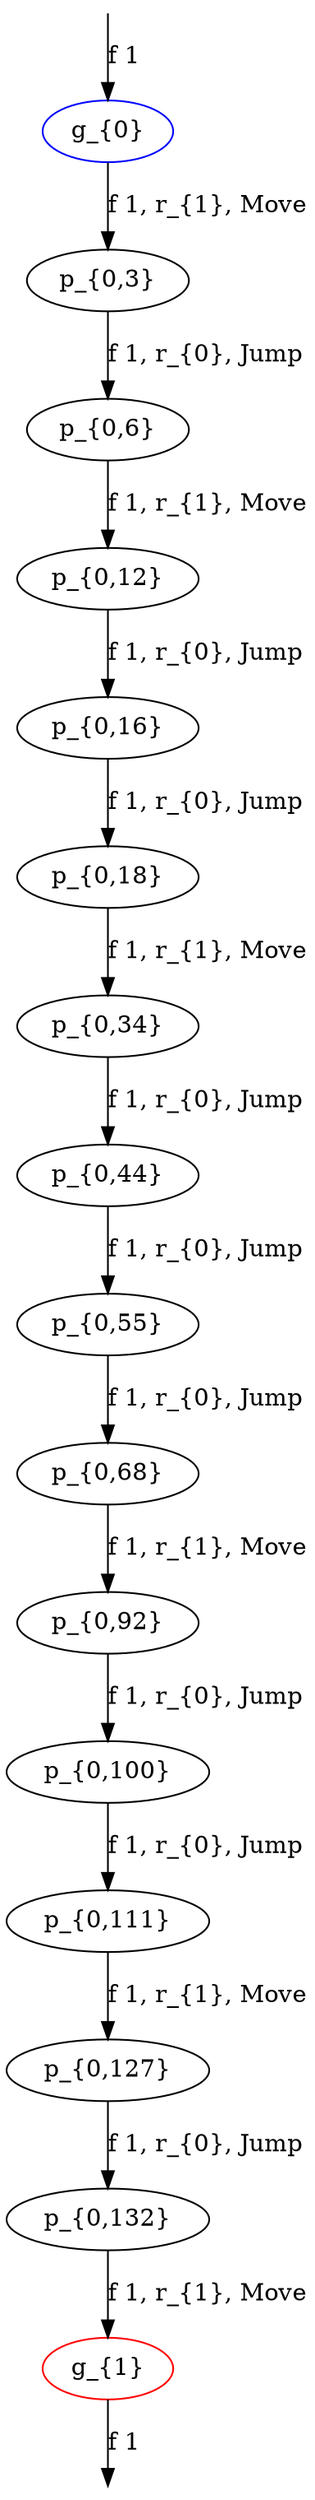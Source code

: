 digraph g {
// id = 0, graphName = g_{0}
"0-0" [ shape=ellipse label="g_{0}" image="out/019_g_0_11311100.svg" color="blue" ];
// id = 1, graphName = p_{0,0}
// id = 3, graphName = p_{0,1}
// id = 5, graphName = p_{0,2}
// id = 7, graphName = p_{0,3}
"7-0" [ shape=ellipse label="p_{0,3}" image="out/027_g_5_11311100.svg" ];
// id = 11, graphName = p_{0,4}
// id = 13, graphName = p_{0,5}
// id = 15, graphName = p_{0,6}
"15-0" [ shape=ellipse label="p_{0,6}" image="out/033_g_10_11311100.svg" ];
// id = 17, graphName = p_{0,7}
// id = 29, graphName = p_{0,8}
// id = 31, graphName = p_{0,9}
// id = 36, graphName = p_{0,10}
// id = 38, graphName = p_{0,11}
// id = 40, graphName = p_{0,12}
"40-0" [ shape=ellipse label="p_{0,12}" image="out/045_g_29_11311100.svg" ];
// id = 46, graphName = p_{0,13}
// id = 48, graphName = p_{0,14}
// id = 50, graphName = p_{0,15}
// id = 52, graphName = p_{0,16}
"52-0" [ shape=ellipse label="p_{0,16}" image="out/053_g_37_11311100.svg" ];
// id = 64, graphName = p_{0,17}
// id = 68, graphName = p_{0,18}
"68-0" [ shape=ellipse label="p_{0,18}" image="out/057_g_51_11311100.svg" ];
// id = 70, graphName = p_{0,19}
// id = 72, graphName = p_{0,20}
// id = 74, graphName = p_{0,21}
// id = 76, graphName = p_{0,22}
// id = 78, graphName = p_{0,23}
// id = 82, graphName = p_{0,24}
// id = 86, graphName = p_{0,25}
// id = 89, graphName = p_{0,26}
// id = 91, graphName = p_{0,27}
// id = 94, graphName = p_{0,28}
// id = 96, graphName = p_{0,29}
// id = 100, graphName = p_{0,30}
// id = 102, graphName = p_{0,31}
// id = 104, graphName = p_{0,32}
// id = 106, graphName = p_{0,33}
// id = 108, graphName = p_{0,34}
"108-0" [ shape=ellipse label="p_{0,34}" image="out/089_g_75_11311100.svg" ];
// id = 116, graphName = p_{0,35}
// id = 120, graphName = p_{0,36}
// id = 123, graphName = p_{0,37}
// id = 127, graphName = p_{0,38}
// id = 132, graphName = p_{0,39}
// id = 134, graphName = p_{0,40}
// id = 136, graphName = p_{0,41}
// id = 138, graphName = p_{0,42}
// id = 140, graphName = p_{0,43}
// id = 142, graphName = p_{0,44}
"142-0" [ shape=ellipse label="p_{0,44}" image="out/109_g_99_11311100.svg" ];
// id = 144, graphName = p_{0,45}
// id = 147, graphName = p_{0,46}
// id = 149, graphName = p_{0,47}
// id = 152, graphName = p_{0,48}
// id = 154, graphName = p_{0,49}
// id = 169, graphName = p_{0,50}
// id = 173, graphName = p_{0,51}
// id = 176, graphName = p_{0,52}
// id = 179, graphName = p_{0,53}
// id = 183, graphName = p_{0,54}
// id = 186, graphName = p_{0,55}
"186-0" [ shape=ellipse label="p_{0,55}" image="out/131_g_132_11311100.svg" ];
// id = 192, graphName = p_{0,56}
// id = 197, graphName = p_{0,57}
// id = 199, graphName = p_{0,58}
// id = 203, graphName = p_{0,59}
// id = 205, graphName = p_{0,60}
// id = 207, graphName = p_{0,61}
// id = 209, graphName = p_{0,62}
// id = 211, graphName = p_{0,63}
// id = 214, graphName = p_{0,64}
// id = 216, graphName = p_{0,65}
// id = 219, graphName = p_{0,66}
// id = 235, graphName = p_{0,67}
// id = 239, graphName = p_{0,68}
"239-0" [ shape=ellipse label="p_{0,68}" image="out/157_g_172_11311100.svg" ];
// id = 258, graphName = p_{0,69}
// id = 260, graphName = p_{0,70}
// id = 262, graphName = p_{0,71}
// id = 264, graphName = p_{0,72}
// id = 266, graphName = p_{0,73}
// id = 268, graphName = p_{0,74}
// id = 270, graphName = p_{0,75}
// id = 272, graphName = p_{0,76}
// id = 274, graphName = p_{0,77}
// id = 276, graphName = p_{0,78}
// id = 289, graphName = p_{0,79}
// id = 293, graphName = p_{0,80}
// id = 301, graphName = p_{0,81}
// id = 304, graphName = p_{0,82}
// id = 306, graphName = p_{0,83}
// id = 309, graphName = p_{0,84}
// id = 312, graphName = p_{0,85}
// id = 314, graphName = p_{0,86}
// id = 316, graphName = p_{0,87}
// id = 318, graphName = p_{0,88}
// id = 320, graphName = p_{0,89}
// id = 322, graphName = p_{0,90}
// id = 326, graphName = p_{0,91}
// id = 328, graphName = p_{0,92}
"328-0" [ shape=ellipse label="p_{0,92}" image="out/205_g_237_11311100.svg" ];
// id = 333, graphName = p_{0,93}
// id = 339, graphName = p_{0,94}
// id = 353, graphName = p_{0,95}
// id = 357, graphName = p_{0,96}
// id = 361, graphName = p_{0,97}
// id = 369, graphName = p_{0,98}
// id = 372, graphName = p_{0,99}
// id = 374, graphName = p_{0,100}
"374-0" [ shape=ellipse label="p_{0,100}" image="out/221_g_275_11311100.svg" ];
// id = 378, graphName = p_{0,101}
// id = 380, graphName = p_{0,102}
// id = 382, graphName = p_{0,103}
// id = 384, graphName = p_{0,104}
// id = 387, graphName = p_{0,105}
// id = 390, graphName = p_{0,106}
// id = 392, graphName = p_{0,107}
// id = 394, graphName = p_{0,108}
// id = 399, graphName = p_{0,109}
// id = 417, graphName = p_{0,110}
// id = 421, graphName = p_{0,111}
"421-0" [ shape=ellipse label="p_{0,111}" image="out/243_g_311_11311100.svg" ];
// id = 426, graphName = p_{0,112}
// id = 432, graphName = p_{0,113}
// id = 439, graphName = p_{0,114}
// id = 443, graphName = p_{0,115}
// id = 445, graphName = p_{0,116}
// id = 450, graphName = p_{0,117}
// id = 452, graphName = p_{0,118}
// id = 454, graphName = p_{0,119}
// id = 456, graphName = p_{0,120}
// id = 480, graphName = p_{0,121}
// id = 482, graphName = p_{0,122}
// id = 486, graphName = p_{0,123}
// id = 490, graphName = p_{0,124}
// id = 494, graphName = p_{0,125}
// id = 496, graphName = p_{0,126}
// id = 498, graphName = p_{0,127}
"498-0" [ shape=ellipse label="p_{0,127}" image="out/275_g_372_11311100.svg" ];
// id = 500, graphName = p_{0,128}
// id = 502, graphName = p_{0,129}
// id = 504, graphName = p_{0,130}
// id = 523, graphName = p_{0,131}
// id = 527, graphName = p_{0,132}
"527-0" [ shape=ellipse label="p_{0,132}" image="out/285_g_396_11311100.svg" ];
// id = 530, graphName = p_{0,133}
// id = 550, graphName = p_{0,134}
// id = 552, graphName = p_{0,135}
// id = 557, graphName = g_{1}
"557-0" [ shape=ellipse label="g_{1}" image="out/292_g_1_11311100.svg" color="red" ];
// id = 559, graphName = p_{0,136}
// id = 561, graphName = p_{0,137}
// id = 2{ 'g_{0}' }, 'Jump', { 'p_{0,0}' }
// id = 4{ 'g_{0}' }, 'Jump', { 'p_{0,1}' }
// id = 6{ 'g_{0}' }, 'Move', { 'p_{0,2}' }
// id = 8{ 'g_{0}' }, 'Move', { 'p_{0,3}' }
"0-0" -> "7-0" [ label="f 1, r_{1}, Move" ];
// id = 9{ 'p_{0,0}' }, 'Jump', { 'g_{0}' }
// id = 10{ 'p_{0,1}' }, 'Jump', { 'g_{0}' }
// id = 12{ 'p_{0,2}' }, 'Jump', { 'p_{0,4}' }
// id = 14{ 'p_{0,2}' }, 'Jump', { 'p_{0,5}' }
// id = 16{ 'p_{0,3}' }, 'Jump', { 'p_{0,6}' }
"7-0" -> "15-0" [ label="f 1, r_{0}, Jump" ];
// id = 18{ 'p_{0,3}' }, 'Jump', { 'p_{0,7}' }
// id = 19{ 'p_{0,0}' }, 'Move', { 'p_{0,4}' }
// id = 20{ 'p_{0,0}' }, 'Move', { 'p_{0,2}' }
// id = 21{ 'p_{0,1}' }, 'Move', { 'p_{0,3}' }
// id = 22{ 'p_{0,1}' }, 'Move', { 'p_{0,7}' }
// id = 23{ 'p_{0,2}' }, 'Move', { 'p_{0,0}' }
// id = 24{ 'p_{0,2}' }, 'Move', { 'g_{0}' }
// id = 25{ 'p_{0,3}' }, 'Move', { 'g_{0}' }
// id = 26{ 'p_{0,3}' }, 'Move', { 'p_{0,1}' }
// id = 27{ 'p_{0,4}' }, 'Jump', { 'p_{0,2}' }
// id = 28{ 'p_{0,5}' }, 'Jump', { 'p_{0,2}' }
// id = 30{ 'p_{0,5}' }, 'Jump', { 'p_{0,8}' }
// id = 32{ 'p_{0,6}' }, 'Jump', { 'p_{0,9}' }
// id = 33{ 'p_{0,6}' }, 'Jump', { 'p_{0,3}' }
// id = 34{ 'p_{0,7}' }, 'Jump', { 'p_{0,3}' }
// id = 35{ 'p_{0,4}' }, 'Move', { 'p_{0,0}' }
// id = 37{ 'p_{0,5}' }, 'Move', { 'p_{0,10}' }
// id = 39{ 'p_{0,5}' }, 'Move', { 'p_{0,11}' }
// id = 41{ 'p_{0,6}' }, 'Move', { 'p_{0,12}' }
"15-0" -> "40-0" [ label="f 1, r_{1}, Move" ];
// id = 42{ 'p_{0,6}' }, 'Move', { 'p_{0,10}' }
// id = 43{ 'p_{0,7}' }, 'Move', { 'p_{0,1}' }
// id = 44{ 'p_{0,8}' }, 'Jump', { 'p_{0,5}' }
// id = 45{ 'p_{0,9}' }, 'Jump', { 'p_{0,6}' }
// id = 47{ 'p_{0,10}' }, 'Jump', { 'p_{0,13}' }
// id = 49{ 'p_{0,10}' }, 'Jump', { 'p_{0,14}' }
// id = 51{ 'p_{0,11}' }, 'Jump', { 'p_{0,15}' }
// id = 53{ 'p_{0,12}' }, 'Jump', { 'p_{0,16}' }
"40-0" -> "52-0" [ label="f 1, r_{0}, Jump" ];
// id = 54{ 'p_{0,8}' }, 'Move', { 'p_{0,11}' }
// id = 55{ 'p_{0,9}' }, 'Move', { 'p_{0,12}' }
// id = 56{ 'p_{0,10}' }, 'Move', { 'p_{0,5}' }
// id = 57{ 'p_{0,10}' }, 'Move', { 'p_{0,6}' }
// id = 58{ 'p_{0,11}' }, 'Move', { 'p_{0,5}' }
// id = 59{ 'p_{0,11}' }, 'Move', { 'p_{0,8}' }
// id = 60{ 'p_{0,12}' }, 'Move', { 'p_{0,9}' }
// id = 61{ 'p_{0,12}' }, 'Move', { 'p_{0,6}' }
// id = 62{ 'p_{0,13}' }, 'Jump', { 'p_{0,10}' }
// id = 63{ 'p_{0,14}' }, 'Jump', { 'p_{0,10}' }
// id = 65{ 'p_{0,15}' }, 'Jump', { 'p_{0,17}' }
// id = 66{ 'p_{0,15}' }, 'Jump', { 'p_{0,11}' }
// id = 67{ 'p_{0,16}' }, 'Jump', { 'p_{0,12}' }
// id = 69{ 'p_{0,16}' }, 'Jump', { 'p_{0,18}' }
"52-0" -> "68-0" [ label="f 1, r_{0}, Jump" ];
// id = 71{ 'p_{0,13}' }, 'Move', { 'p_{0,19}' }
// id = 73{ 'p_{0,13}' }, 'Move', { 'p_{0,20}' }
// id = 75{ 'p_{0,14}' }, 'Move', { 'p_{0,21}' }
// id = 77{ 'p_{0,14}' }, 'Move', { 'p_{0,22}' }
// id = 79{ 'p_{0,15}' }, 'Move', { 'p_{0,23}' }
// id = 80{ 'p_{0,15}' }, 'Move', { 'p_{0,19}' }
// id = 81{ 'p_{0,16}' }, 'Move', { 'p_{0,22}' }
// id = 83{ 'p_{0,16}' }, 'Move', { 'p_{0,24}' }
// id = 84{ 'p_{0,17}' }, 'Jump', { 'p_{0,15}' }
// id = 85{ 'p_{0,18}' }, 'Jump', { 'p_{0,16}' }
// id = 87{ 'p_{0,19}' }, 'Jump', { 'p_{0,25}' }
// id = 88{ 'p_{0,19}' }, 'Jump', { 'p_{0,23}' }
// id = 90{ 'p_{0,20}' }, 'Jump', { 'p_{0,26}' }
// id = 92{ 'p_{0,21}' }, 'Jump', { 'p_{0,27}' }
// id = 93{ 'p_{0,22}' }, 'Jump', { 'p_{0,24}' }
// id = 95{ 'p_{0,22}' }, 'Jump', { 'p_{0,28}' }
// id = 97{ 'p_{0,23}' }, 'Jump', { 'p_{0,29}' }
// id = 98{ 'p_{0,23}' }, 'Jump', { 'p_{0,19}' }
// id = 99{ 'p_{0,24}' }, 'Jump', { 'p_{0,22}' }
// id = 101{ 'p_{0,24}' }, 'Jump', { 'p_{0,30}' }
// id = 103{ 'p_{0,17}' }, 'Move', { 'p_{0,31}' }
// id = 105{ 'p_{0,17}' }, 'Move', { 'p_{0,32}' }
// id = 107{ 'p_{0,18}' }, 'Move', { 'p_{0,33}' }
// id = 109{ 'p_{0,18}' }, 'Move', { 'p_{0,34}' }
"68-0" -> "108-0" [ label="f 1, r_{1}, Move" ];
// id = 110{ 'p_{0,19}' }, 'Move', { 'p_{0,13}' }
// id = 111{ 'p_{0,19}' }, 'Move', { 'p_{0,15}' }
// id = 112{ 'p_{0,20}' }, 'Move', { 'p_{0,13}' }
// id = 113{ 'p_{0,21}' }, 'Move', { 'p_{0,14}' }
// id = 114{ 'p_{0,22}' }, 'Move', { 'p_{0,16}' }
// id = 115{ 'p_{0,22}' }, 'Move', { 'p_{0,14}' }
// id = 117{ 'p_{0,23}' }, 'Move', { 'p_{0,35}' }
// id = 118{ 'p_{0,23}' }, 'Move', { 'p_{0,15}' }
// id = 119{ 'p_{0,24}' }, 'Move', { 'p_{0,16}' }
// id = 121{ 'p_{0,24}' }, 'Move', { 'p_{0,36}' }
// id = 122{ 'p_{0,25}' }, 'Jump', { 'p_{0,19}' }
// id = 124{ 'p_{0,26}' }, 'Jump', { 'p_{0,37}' }
// id = 125{ 'p_{0,26}' }, 'Jump', { 'p_{0,20}' }
// id = 126{ 'p_{0,27}' }, 'Jump', { 'p_{0,21}' }
// id = 128{ 'p_{0,27}' }, 'Jump', { 'p_{0,38}' }
// id = 129{ 'p_{0,28}' }, 'Jump', { 'p_{0,22}' }
// id = 130{ 'p_{0,29}' }, 'Jump', { 'p_{0,23}' }
// id = 131{ 'p_{0,30}' }, 'Jump', { 'p_{0,24}' }
// id = 133{ 'p_{0,31}' }, 'Jump', { 'p_{0,39}' }
// id = 135{ 'p_{0,32}' }, 'Jump', { 'p_{0,40}' }
// id = 137{ 'p_{0,32}' }, 'Jump', { 'p_{0,41}' }
// id = 139{ 'p_{0,33}' }, 'Jump', { 'p_{0,42}' }
// id = 141{ 'p_{0,33}' }, 'Jump', { 'p_{0,43}' }
// id = 143{ 'p_{0,34}' }, 'Jump', { 'p_{0,44}' }
"108-0" -> "142-0" [ label="f 1, r_{0}, Jump" ];
// id = 145{ 'p_{0,35}' }, 'Jump', { 'p_{0,45}' }
// id = 146{ 'p_{0,36}' }, 'Jump', { 'p_{0,45}' }
// id = 148{ 'p_{0,25}' }, 'Move', { 'p_{0,46}' }
// id = 150{ 'p_{0,26}' }, 'Move', { 'p_{0,47}' }
// id = 151{ 'p_{0,26}' }, 'Move', { 'p_{0,46}' }
// id = 153{ 'p_{0,27}' }, 'Move', { 'p_{0,48}' }
// id = 155{ 'p_{0,27}' }, 'Move', { 'p_{0,49}' }
// id = 156{ 'p_{0,28}' }, 'Move', { 'p_{0,48}' }
// id = 157{ 'p_{0,29}' }, 'Move', { 'p_{0,35}' }
// id = 158{ 'p_{0,30}' }, 'Move', { 'p_{0,36}' }
// id = 159{ 'p_{0,31}' }, 'Move', { 'p_{0,17}' }
// id = 160{ 'p_{0,32}' }, 'Move', { 'p_{0,45}' }
// id = 161{ 'p_{0,32}' }, 'Move', { 'p_{0,17}' }
// id = 162{ 'p_{0,33}' }, 'Move', { 'p_{0,18}' }
// id = 163{ 'p_{0,33}' }, 'Move', { 'p_{0,45}' }
// id = 164{ 'p_{0,34}' }, 'Move', { 'p_{0,18}' }
// id = 165{ 'p_{0,35}' }, 'Move', { 'p_{0,29}' }
// id = 166{ 'p_{0,35}' }, 'Move', { 'p_{0,23}' }
// id = 167{ 'p_{0,36}' }, 'Move', { 'p_{0,24}' }
// id = 168{ 'p_{0,36}' }, 'Move', { 'p_{0,30}' }
// id = 170{ 'p_{0,37}' }, 'Jump', { 'p_{0,50}' }
// id = 171{ 'p_{0,37}' }, 'Jump', { 'p_{0,26}' }
// id = 172{ 'p_{0,38}' }, 'Jump', { 'p_{0,27}' }
// id = 174{ 'p_{0,38}' }, 'Jump', { 'p_{0,51}' }
// id = 175{ 'p_{0,39}' }, 'Jump', { 'p_{0,31}' }
// id = 177{ 'p_{0,39}' }, 'Jump', { 'p_{0,52}' }
// id = 178{ 'p_{0,40}' }, 'Jump', { 'p_{0,32}' }
// id = 180{ 'p_{0,40}' }, 'Jump', { 'p_{0,53}' }
// id = 181{ 'p_{0,41}' }, 'Jump', { 'p_{0,32}' }
// id = 182{ 'p_{0,42}' }, 'Jump', { 'p_{0,33}' }
// id = 184{ 'p_{0,43}' }, 'Jump', { 'p_{0,54}' }
// id = 185{ 'p_{0,43}' }, 'Jump', { 'p_{0,33}' }
// id = 187{ 'p_{0,44}' }, 'Jump', { 'p_{0,55}' }
"142-0" -> "186-0" [ label="f 1, r_{0}, Jump" ];
// id = 188{ 'p_{0,44}' }, 'Jump', { 'p_{0,34}' }
// id = 189{ 'p_{0,45}' }, 'Jump', { 'p_{0,35}' }
// id = 190{ 'p_{0,45}' }, 'Jump', { 'p_{0,36}' }
// id = 191{ 'p_{0,46}' }, 'Jump', { 'p_{0,47}' }
// id = 193{ 'p_{0,47}' }, 'Jump', { 'p_{0,56}' }
// id = 194{ 'p_{0,47}' }, 'Jump', { 'p_{0,46}' }
// id = 195{ 'p_{0,48}' }, 'Jump', { 'p_{0,49}' }
// id = 196{ 'p_{0,49}' }, 'Jump', { 'p_{0,48}' }
// id = 198{ 'p_{0,49}' }, 'Jump', { 'p_{0,57}' }
// id = 200{ 'p_{0,37}' }, 'Move', { 'p_{0,58}' }
// id = 201{ 'p_{0,37}' }, 'Move', { 'p_{0,47}' }
// id = 202{ 'p_{0,38}' }, 'Move', { 'p_{0,49}' }
// id = 204{ 'p_{0,38}' }, 'Move', { 'p_{0,59}' }
// id = 206{ 'p_{0,39}' }, 'Move', { 'p_{0,60}' }
// id = 208{ 'p_{0,39}' }, 'Move', { 'p_{0,61}' }
// id = 210{ 'p_{0,40}' }, 'Move', { 'p_{0,62}' }
// id = 212{ 'p_{0,40}' }, 'Move', { 'p_{0,63}' }
// id = 213{ 'p_{0,41}' }, 'Move', { 'p_{0,60}' }
// id = 215{ 'p_{0,42}' }, 'Move', { 'p_{0,64}' }
// id = 217{ 'p_{0,43}' }, 'Move', { 'p_{0,65}' }
// id = 218{ 'p_{0,43}' }, 'Move', { 'p_{0,62}' }
// id = 220{ 'p_{0,44}' }, 'Move', { 'p_{0,66}' }
// id = 221{ 'p_{0,44}' }, 'Move', { 'p_{0,64}' }
// id = 222{ 'p_{0,45}' }, 'Move', { 'p_{0,32}' }
// id = 223{ 'p_{0,45}' }, 'Move', { 'p_{0,33}' }
// id = 224{ 'p_{0,46}' }, 'Move', { 'p_{0,25}' }
// id = 225{ 'p_{0,46}' }, 'Move', { 'p_{0,26}' }
// id = 226{ 'p_{0,47}' }, 'Move', { 'p_{0,37}' }
// id = 227{ 'p_{0,47}' }, 'Move', { 'p_{0,26}' }
// id = 228{ 'p_{0,48}' }, 'Move', { 'p_{0,27}' }
// id = 229{ 'p_{0,48}' }, 'Move', { 'p_{0,28}' }
// id = 230{ 'p_{0,49}' }, 'Move', { 'p_{0,27}' }
// id = 231{ 'p_{0,49}' }, 'Move', { 'p_{0,38}' }
// id = 232{ 'p_{0,50}' }, 'Jump', { 'p_{0,37}' }
// id = 233{ 'p_{0,51}' }, 'Jump', { 'p_{0,38}' }
// id = 234{ 'p_{0,52}' }, 'Jump', { 'p_{0,39}' }
// id = 236{ 'p_{0,52}' }, 'Jump', { 'p_{0,67}' }
// id = 237{ 'p_{0,53}' }, 'Jump', { 'p_{0,40}' }
// id = 238{ 'p_{0,54}' }, 'Jump', { 'p_{0,43}' }
// id = 240{ 'p_{0,55}' }, 'Jump', { 'p_{0,68}' }
"186-0" -> "239-0" [ label="f 1, r_{0}, Jump" ];
// id = 241{ 'p_{0,55}' }, 'Jump', { 'p_{0,44}' }
// id = 242{ 'p_{0,56}' }, 'Jump', { 'p_{0,47}' }
// id = 243{ 'p_{0,57}' }, 'Jump', { 'p_{0,49}' }
// id = 244{ 'p_{0,58}' }, 'Jump', { 'p_{0,66}' }
// id = 245{ 'p_{0,59}' }, 'Jump', { 'p_{0,61}' }
// id = 246{ 'p_{0,60}' }, 'Jump', { 'p_{0,61}' }
// id = 247{ 'p_{0,61}' }, 'Jump', { 'p_{0,60}' }
// id = 248{ 'p_{0,61}' }, 'Jump', { 'p_{0,59}' }
// id = 249{ 'p_{0,62}' }, 'Jump', { 'p_{0,63}' }
// id = 250{ 'p_{0,62}' }, 'Jump', { 'p_{0,65}' }
// id = 251{ 'p_{0,63}' }, 'Jump', { 'p_{0,62}' }
// id = 252{ 'p_{0,64}' }, 'Jump', { 'p_{0,66}' }
// id = 253{ 'p_{0,65}' }, 'Jump', { 'p_{0,62}' }
// id = 254{ 'p_{0,66}' }, 'Jump', { 'p_{0,58}' }
// id = 255{ 'p_{0,66}' }, 'Jump', { 'p_{0,64}' }
// id = 256{ 'p_{0,50}' }, 'Move', { 'p_{0,58}' }
// id = 257{ 'p_{0,51}' }, 'Move', { 'p_{0,59}' }
// id = 259{ 'p_{0,52}' }, 'Move', { 'p_{0,69}' }
// id = 261{ 'p_{0,52}' }, 'Move', { 'p_{0,70}' }
// id = 263{ 'p_{0,53}' }, 'Move', { 'p_{0,71}' }
// id = 265{ 'p_{0,54}' }, 'Move', { 'p_{0,72}' }
// id = 267{ 'p_{0,55}' }, 'Move', { 'p_{0,73}' }
// id = 269{ 'p_{0,55}' }, 'Move', { 'p_{0,74}' }
// id = 271{ 'p_{0,56}' }, 'Move', { 'p_{0,75}' }
// id = 273{ 'p_{0,56}' }, 'Move', { 'p_{0,76}' }
// id = 275{ 'p_{0,57}' }, 'Move', { 'p_{0,77}' }
// id = 277{ 'p_{0,57}' }, 'Move', { 'p_{0,78}' }
// id = 278{ 'p_{0,58}' }, 'Move', { 'p_{0,50}' }
// id = 279{ 'p_{0,58}' }, 'Move', { 'p_{0,37}' }
// id = 280{ 'p_{0,59}' }, 'Move', { 'p_{0,38}' }
// id = 281{ 'p_{0,59}' }, 'Move', { 'p_{0,51}' }
// id = 282{ 'p_{0,60}' }, 'Move', { 'p_{0,39}' }
// id = 283{ 'p_{0,60}' }, 'Move', { 'p_{0,41}' }
// id = 284{ 'p_{0,61}' }, 'Move', { 'p_{0,39}' }
// id = 285{ 'p_{0,61}' }, 'Move', { 'p_{0,77}' }
// id = 286{ 'p_{0,62}' }, 'Move', { 'p_{0,40}' }
// id = 287{ 'p_{0,62}' }, 'Move', { 'p_{0,43}' }
// id = 288{ 'p_{0,63}' }, 'Move', { 'p_{0,40}' }
// id = 290{ 'p_{0,63}' }, 'Move', { 'p_{0,79}' }
// id = 291{ 'p_{0,64}' }, 'Move', { 'p_{0,42}' }
// id = 292{ 'p_{0,64}' }, 'Move', { 'p_{0,44}' }
// id = 294{ 'p_{0,65}' }, 'Move', { 'p_{0,80}' }
// id = 295{ 'p_{0,65}' }, 'Move', { 'p_{0,43}' }
// id = 296{ 'p_{0,66}' }, 'Move', { 'p_{0,76}' }
// id = 297{ 'p_{0,66}' }, 'Move', { 'p_{0,44}' }
// id = 298{ 'p_{0,67}' }, 'Jump', { 'p_{0,52}' }
// id = 299{ 'p_{0,68}' }, 'Jump', { 'p_{0,55}' }
// id = 300{ 'p_{0,69}' }, 'Jump', { 'p_{0,70}' }
// id = 302{ 'p_{0,69}' }, 'Jump', { 'p_{0,81}' }
// id = 303{ 'p_{0,70}' }, 'Jump', { 'p_{0,69}' }
// id = 305{ 'p_{0,71}' }, 'Jump', { 'p_{0,82}' }
// id = 307{ 'p_{0,72}' }, 'Jump', { 'p_{0,83}' }
// id = 308{ 'p_{0,73}' }, 'Jump', { 'p_{0,74}' }
// id = 310{ 'p_{0,74}' }, 'Jump', { 'p_{0,84}' }
// id = 311{ 'p_{0,74}' }, 'Jump', { 'p_{0,73}' }
// id = 313{ 'p_{0,75}' }, 'Jump', { 'p_{0,85}' }
// id = 315{ 'p_{0,76}' }, 'Jump', { 'p_{0,86}' }
// id = 317{ 'p_{0,76}' }, 'Jump', { 'p_{0,87}' }
// id = 319{ 'p_{0,77}' }, 'Jump', { 'p_{0,88}' }
// id = 321{ 'p_{0,77}' }, 'Jump', { 'p_{0,89}' }
// id = 323{ 'p_{0,78}' }, 'Jump', { 'p_{0,90}' }
// id = 324{ 'p_{0,79}' }, 'Jump', { 'p_{0,86}' }
// id = 325{ 'p_{0,80}' }, 'Jump', { 'p_{0,89}' }
// id = 327{ 'p_{0,67}' }, 'Move', { 'p_{0,91}' }
// id = 329{ 'p_{0,68}' }, 'Move', { 'p_{0,92}' }
"239-0" -> "328-0" [ label="f 1, r_{1}, Move" ];
// id = 330{ 'p_{0,69}' }, 'Move', { 'p_{0,52}' }
// id = 331{ 'p_{0,69}' }, 'Move', { 'p_{0,89}' }
// id = 332{ 'p_{0,70}' }, 'Move', { 'p_{0,52}' }
// id = 334{ 'p_{0,70}' }, 'Move', { 'p_{0,93}' }
// id = 335{ 'p_{0,71}' }, 'Move', { 'p_{0,53}' }
// id = 336{ 'p_{0,71}' }, 'Move', { 'p_{0,86}' }
// id = 337{ 'p_{0,72}' }, 'Move', { 'p_{0,89}' }
// id = 338{ 'p_{0,72}' }, 'Move', { 'p_{0,54}' }
// id = 340{ 'p_{0,73}' }, 'Move', { 'p_{0,94}' }
// id = 341{ 'p_{0,73}' }, 'Move', { 'p_{0,55}' }
// id = 342{ 'p_{0,74}' }, 'Move', { 'p_{0,86}' }
// id = 343{ 'p_{0,74}' }, 'Move', { 'p_{0,55}' }
// id = 344{ 'p_{0,75}' }, 'Move', { 'p_{0,56}' }
// id = 345{ 'p_{0,76}' }, 'Move', { 'p_{0,66}' }
// id = 346{ 'p_{0,76}' }, 'Move', { 'p_{0,56}' }
// id = 347{ 'p_{0,77}' }, 'Move', { 'p_{0,57}' }
// id = 348{ 'p_{0,77}' }, 'Move', { 'p_{0,61}' }
// id = 349{ 'p_{0,78}' }, 'Move', { 'p_{0,57}' }
// id = 350{ 'p_{0,79}' }, 'Move', { 'p_{0,63}' }
// id = 351{ 'p_{0,80}' }, 'Move', { 'p_{0,65}' }
// id = 352{ 'p_{0,81}' }, 'Jump', { 'p_{0,69}' }
// id = 354{ 'p_{0,82}' }, 'Jump', { 'p_{0,95}' }
// id = 355{ 'p_{0,82}' }, 'Jump', { 'p_{0,71}' }
// id = 356{ 'p_{0,83}' }, 'Jump', { 'p_{0,72}' }
// id = 358{ 'p_{0,83}' }, 'Jump', { 'p_{0,96}' }
// id = 359{ 'p_{0,84}' }, 'Jump', { 'p_{0,74}' }
// id = 360{ 'p_{0,85}' }, 'Jump', { 'p_{0,75}' }
// id = 362{ 'p_{0,85}' }, 'Jump', { 'p_{0,97}' }
// id = 363{ 'p_{0,86}' }, 'Jump', { 'p_{0,76}' }
// id = 364{ 'p_{0,86}' }, 'Jump', { 'p_{0,79}' }
// id = 365{ 'p_{0,87}' }, 'Jump', { 'p_{0,76}' }
// id = 366{ 'p_{0,88}' }, 'Jump', { 'p_{0,77}' }
// id = 367{ 'p_{0,89}' }, 'Jump', { 'p_{0,80}' }
// id = 368{ 'p_{0,89}' }, 'Jump', { 'p_{0,77}' }
// id = 370{ 'p_{0,90}' }, 'Jump', { 'p_{0,98}' }
// id = 371{ 'p_{0,90}' }, 'Jump', { 'p_{0,78}' }
// id = 373{ 'p_{0,91}' }, 'Jump', { 'p_{0,99}' }
// id = 375{ 'p_{0,92}' }, 'Jump', { 'p_{0,100}' }
"328-0" -> "374-0" [ label="f 1, r_{0}, Jump" ];
// id = 376{ 'p_{0,93}' }, 'Jump', { 'p_{0,97}' }
// id = 377{ 'p_{0,94}' }, 'Jump', { 'p_{0,98}' }
// id = 379{ 'p_{0,81}' }, 'Move', { 'p_{0,101}' }
// id = 381{ 'p_{0,81}' }, 'Move', { 'p_{0,102}' }
// id = 383{ 'p_{0,82}' }, 'Move', { 'p_{0,103}' }
// id = 385{ 'p_{0,82}' }, 'Move', { 'p_{0,104}' }
// id = 386{ 'p_{0,83}' }, 'Move', { 'p_{0,102}' }
// id = 388{ 'p_{0,83}' }, 'Move', { 'p_{0,105}' }
// id = 389{ 'p_{0,84}' }, 'Move', { 'p_{0,104}' }
// id = 391{ 'p_{0,84}' }, 'Move', { 'p_{0,106}' }
// id = 393{ 'p_{0,85}' }, 'Move', { 'p_{0,107}' }
// id = 395{ 'p_{0,85}' }, 'Move', { 'p_{0,108}' }
// id = 396{ 'p_{0,86}' }, 'Move', { 'p_{0,74}' }
// id = 397{ 'p_{0,86}' }, 'Move', { 'p_{0,71}' }
// id = 398{ 'p_{0,87}' }, 'Move', { 'p_{0,107}' }
// id = 400{ 'p_{0,88}' }, 'Move', { 'p_{0,109}' }
// id = 401{ 'p_{0,89}' }, 'Move', { 'p_{0,72}' }
// id = 402{ 'p_{0,89}' }, 'Move', { 'p_{0,69}' }
// id = 403{ 'p_{0,90}' }, 'Move', { 'p_{0,108}' }
// id = 404{ 'p_{0,90}' }, 'Move', { 'p_{0,109}' }
// id = 405{ 'p_{0,91}' }, 'Move', { 'p_{0,67}' }
// id = 406{ 'p_{0,91}' }, 'Move', { 'p_{0,97}' }
// id = 407{ 'p_{0,92}' }, 'Move', { 'p_{0,98}' }
// id = 408{ 'p_{0,92}' }, 'Move', { 'p_{0,68}' }
// id = 409{ 'p_{0,93}' }, 'Move', { 'p_{0,70}' }
// id = 410{ 'p_{0,94}' }, 'Move', { 'p_{0,73}' }
// id = 411{ 'p_{0,95}' }, 'Jump', { 'p_{0,82}' }
// id = 412{ 'p_{0,96}' }, 'Jump', { 'p_{0,83}' }
// id = 413{ 'p_{0,97}' }, 'Jump', { 'p_{0,85}' }
// id = 414{ 'p_{0,97}' }, 'Jump', { 'p_{0,93}' }
// id = 415{ 'p_{0,98}' }, 'Jump', { 'p_{0,94}' }
// id = 416{ 'p_{0,98}' }, 'Jump', { 'p_{0,90}' }
// id = 418{ 'p_{0,99}' }, 'Jump', { 'p_{0,110}' }
// id = 419{ 'p_{0,99}' }, 'Jump', { 'p_{0,91}' }
// id = 420{ 'p_{0,100}' }, 'Jump', { 'p_{0,92}' }
// id = 422{ 'p_{0,100}' }, 'Jump', { 'p_{0,111}' }
"374-0" -> "421-0" [ label="f 1, r_{0}, Jump" ];
// id = 423{ 'p_{0,101}' }, 'Jump', { 'p_{0,102}' }
// id = 424{ 'p_{0,102}' }, 'Jump', { 'p_{0,105}' }
// id = 425{ 'p_{0,102}' }, 'Jump', { 'p_{0,101}' }
// id = 427{ 'p_{0,103}' }, 'Jump', { 'p_{0,112}' }
// id = 428{ 'p_{0,103}' }, 'Jump', { 'p_{0,104}' }
// id = 429{ 'p_{0,104}' }, 'Jump', { 'p_{0,106}' }
// id = 430{ 'p_{0,104}' }, 'Jump', { 'p_{0,103}' }
// id = 431{ 'p_{0,105}' }, 'Jump', { 'p_{0,102}' }
// id = 433{ 'p_{0,105}' }, 'Jump', { 'p_{0,113}' }
// id = 434{ 'p_{0,106}' }, 'Jump', { 'p_{0,104}' }
// id = 435{ 'p_{0,107}' }, 'Jump', { 'p_{0,108}' }
// id = 436{ 'p_{0,108}' }, 'Jump', { 'p_{0,107}' }
// id = 437{ 'p_{0,108}' }, 'Jump', { 'p_{0,109}' }
// id = 438{ 'p_{0,109}' }, 'Jump', { 'p_{0,108}' }
// id = 440{ 'p_{0,95}' }, 'Move', { 'p_{0,114}' }
// id = 441{ 'p_{0,95}' }, 'Move', { 'p_{0,103}' }
// id = 442{ 'p_{0,96}' }, 'Move', { 'p_{0,105}' }
// id = 444{ 'p_{0,96}' }, 'Move', { 'p_{0,115}' }
// id = 446{ 'p_{0,97}' }, 'Move', { 'p_{0,116}' }
// id = 447{ 'p_{0,97}' }, 'Move', { 'p_{0,91}' }
// id = 448{ 'p_{0,98}' }, 'Move', { 'p_{0,92}' }
// id = 449{ 'p_{0,98}' }, 'Move', { 'p_{0,116}' }
// id = 451{ 'p_{0,99}' }, 'Move', { 'p_{0,117}' }
// id = 453{ 'p_{0,99}' }, 'Move', { 'p_{0,118}' }
// id = 455{ 'p_{0,100}' }, 'Move', { 'p_{0,119}' }
// id = 457{ 'p_{0,100}' }, 'Move', { 'p_{0,120}' }
// id = 458{ 'p_{0,101}' }, 'Move', { 'p_{0,81}' }
// id = 459{ 'p_{0,102}' }, 'Move', { 'p_{0,83}' }
// id = 460{ 'p_{0,102}' }, 'Move', { 'p_{0,81}' }
// id = 461{ 'p_{0,103}' }, 'Move', { 'p_{0,95}' }
// id = 462{ 'p_{0,103}' }, 'Move', { 'p_{0,82}' }
// id = 463{ 'p_{0,104}' }, 'Move', { 'p_{0,84}' }
// id = 464{ 'p_{0,104}' }, 'Move', { 'p_{0,82}' }
// id = 465{ 'p_{0,105}' }, 'Move', { 'p_{0,83}' }
// id = 466{ 'p_{0,105}' }, 'Move', { 'p_{0,96}' }
// id = 467{ 'p_{0,106}' }, 'Move', { 'p_{0,84}' }
// id = 468{ 'p_{0,107}' }, 'Move', { 'p_{0,85}' }
// id = 469{ 'p_{0,107}' }, 'Move', { 'p_{0,87}' }
// id = 470{ 'p_{0,108}' }, 'Move', { 'p_{0,85}' }
// id = 471{ 'p_{0,108}' }, 'Move', { 'p_{0,90}' }
// id = 472{ 'p_{0,109}' }, 'Move', { 'p_{0,88}' }
// id = 473{ 'p_{0,109}' }, 'Move', { 'p_{0,90}' }
// id = 474{ 'p_{0,110}' }, 'Jump', { 'p_{0,99}' }
// id = 475{ 'p_{0,111}' }, 'Jump', { 'p_{0,100}' }
// id = 476{ 'p_{0,112}' }, 'Jump', { 'p_{0,103}' }
// id = 477{ 'p_{0,113}' }, 'Jump', { 'p_{0,105}' }
// id = 478{ 'p_{0,114}' }, 'Jump', { 'p_{0,117}' }
// id = 479{ 'p_{0,115}' }, 'Jump', { 'p_{0,120}' }
// id = 481{ 'p_{0,116}' }, 'Jump', { 'p_{0,121}' }
// id = 483{ 'p_{0,116}' }, 'Jump', { 'p_{0,122}' }
// id = 484{ 'p_{0,117}' }, 'Jump', { 'p_{0,114}' }
// id = 485{ 'p_{0,117}' }, 'Jump', { 'p_{0,118}' }
// id = 487{ 'p_{0,118}' }, 'Jump', { 'p_{0,123}' }
// id = 488{ 'p_{0,118}' }, 'Jump', { 'p_{0,117}' }
// id = 489{ 'p_{0,119}' }, 'Jump', { 'p_{0,120}' }
// id = 491{ 'p_{0,119}' }, 'Jump', { 'p_{0,124}' }
// id = 492{ 'p_{0,120}' }, 'Jump', { 'p_{0,119}' }
// id = 493{ 'p_{0,120}' }, 'Jump', { 'p_{0,115}' }
// id = 495{ 'p_{0,110}' }, 'Move', { 'p_{0,125}' }
// id = 497{ 'p_{0,110}' }, 'Move', { 'p_{0,126}' }
// id = 499{ 'p_{0,111}' }, 'Move', { 'p_{0,127}' }
"421-0" -> "498-0" [ label="f 1, r_{1}, Move" ];
// id = 501{ 'p_{0,111}' }, 'Move', { 'p_{0,128}' }
// id = 503{ 'p_{0,112}' }, 'Move', { 'p_{0,129}' }
// id = 505{ 'p_{0,113}' }, 'Move', { 'p_{0,130}' }
// id = 506{ 'p_{0,114}' }, 'Move', { 'p_{0,95}' }
// id = 507{ 'p_{0,115}' }, 'Move', { 'p_{0,96}' }
// id = 508{ 'p_{0,116}' }, 'Move', { 'p_{0,97}' }
// id = 509{ 'p_{0,116}' }, 'Move', { 'p_{0,98}' }
// id = 510{ 'p_{0,117}' }, 'Move', { 'p_{0,129}' }
// id = 511{ 'p_{0,117}' }, 'Move', { 'p_{0,99}' }
// id = 512{ 'p_{0,118}' }, 'Move', { 'p_{0,121}' }
// id = 513{ 'p_{0,118}' }, 'Move', { 'p_{0,99}' }
// id = 514{ 'p_{0,119}' }, 'Move', { 'p_{0,100}' }
// id = 515{ 'p_{0,119}' }, 'Move', { 'p_{0,122}' }
// id = 516{ 'p_{0,120}' }, 'Move', { 'p_{0,100}' }
// id = 517{ 'p_{0,120}' }, 'Move', { 'p_{0,130}' }
// id = 518{ 'p_{0,121}' }, 'Jump', { 'p_{0,116}' }
// id = 519{ 'p_{0,122}' }, 'Jump', { 'p_{0,116}' }
// id = 520{ 'p_{0,123}' }, 'Jump', { 'p_{0,118}' }
// id = 521{ 'p_{0,124}' }, 'Jump', { 'p_{0,119}' }
// id = 522{ 'p_{0,125}' }, 'Jump', { 'p_{0,126}' }
// id = 524{ 'p_{0,126}' }, 'Jump', { 'p_{0,131}' }
// id = 525{ 'p_{0,126}' }, 'Jump', { 'p_{0,125}' }
// id = 526{ 'p_{0,127}' }, 'Jump', { 'p_{0,128}' }
// id = 528{ 'p_{0,127}' }, 'Jump', { 'p_{0,132}' }
"498-0" -> "527-0" [ label="f 1, r_{0}, Jump" ];
// id = 529{ 'p_{0,128}' }, 'Jump', { 'p_{0,127}' }
// id = 531{ 'p_{0,129}' }, 'Jump', { 'p_{0,133}' }
// id = 532{ 'p_{0,130}' }, 'Jump', { 'p_{0,133}' }
// id = 533{ 'p_{0,121}' }, 'Move', { 'p_{0,118}' }
// id = 534{ 'p_{0,121}' }, 'Move', { 'p_{0,123}' }
// id = 535{ 'p_{0,122}' }, 'Move', { 'p_{0,124}' }
// id = 536{ 'p_{0,122}' }, 'Move', { 'p_{0,119}' }
// id = 537{ 'p_{0,123}' }, 'Move', { 'p_{0,121}' }
// id = 538{ 'p_{0,124}' }, 'Move', { 'p_{0,122}' }
// id = 539{ 'p_{0,125}' }, 'Move', { 'p_{0,110}' }
// id = 540{ 'p_{0,126}' }, 'Move', { 'p_{0,133}' }
// id = 541{ 'p_{0,126}' }, 'Move', { 'p_{0,110}' }
// id = 542{ 'p_{0,127}' }, 'Move', { 'p_{0,111}' }
// id = 543{ 'p_{0,127}' }, 'Move', { 'p_{0,133}' }
// id = 544{ 'p_{0,128}' }, 'Move', { 'p_{0,111}' }
// id = 545{ 'p_{0,129}' }, 'Move', { 'p_{0,117}' }
// id = 546{ 'p_{0,129}' }, 'Move', { 'p_{0,112}' }
// id = 547{ 'p_{0,130}' }, 'Move', { 'p_{0,113}' }
// id = 548{ 'p_{0,130}' }, 'Move', { 'p_{0,120}' }
// id = 549{ 'p_{0,131}' }, 'Jump', { 'p_{0,126}' }
// id = 551{ 'p_{0,131}' }, 'Jump', { 'p_{0,134}' }
// id = 553{ 'p_{0,132}' }, 'Jump', { 'p_{0,135}' }
// id = 554{ 'p_{0,132}' }, 'Jump', { 'p_{0,127}' }
// id = 555{ 'p_{0,133}' }, 'Jump', { 'p_{0,129}' }
// id = 556{ 'p_{0,133}' }, 'Jump', { 'p_{0,130}' }
// id = 558{ 'p_{0,131}' }, 'Move', { 'g_{1}' }
// id = 560{ 'p_{0,131}' }, 'Move', { 'p_{0,136}' }
// id = 562{ 'p_{0,132}' }, 'Move', { 'p_{0,137}' }
// id = 563{ 'p_{0,132}' }, 'Move', { 'g_{1}' }
"527-0" -> "557-0" [ label="f 1, r_{1}, Move" ];
// id = 564{ 'p_{0,133}' }, 'Move', { 'p_{0,126}' }
// id = 565{ 'p_{0,133}' }, 'Move', { 'p_{0,127}' }
// id = 566{ 'g_{1}' }, 'Jump', { 'p_{0,136}' }
// id = 567{ 'g_{1}' }, 'Jump', { 'p_{0,137}' }
// id = 568{ 'p_{0,134}' }, 'Jump', { 'p_{0,131}' }
// id = 569{ 'p_{0,135}' }, 'Jump', { 'p_{0,132}' }
// id = 570{ 'p_{0,136}' }, 'Jump', { 'g_{1}' }
// id = 571{ 'p_{0,137}' }, 'Jump', { 'g_{1}' }
// id = 572{ 'g_{1}' }, 'Move', { 'p_{0,131}' }
// id = 573{ 'g_{1}' }, 'Move', { 'p_{0,132}' }
// id = 574{ 'p_{0,134}' }, 'Move', { 'p_{0,136}' }
// id = 575{ 'p_{0,135}' }, 'Move', { 'p_{0,137}' }
// id = 576{ 'p_{0,136}' }, 'Move', { 'p_{0,131}' }
// id = 577{ 'p_{0,136}' }, 'Move', { 'p_{0,134}' }
// id = 578{ 'p_{0,137}' }, 'Move', { 'p_{0,135}' }
// id = 579{ 'p_{0,137}' }, 'Move', { 'p_{0,132}' }
// inFlow/outFlow, id = 0-0, graphName = g_{0}, inFlow = 1, outFlow = 0
"0-0-IOFlow" [ shape=point style=invis label="" ];
"0-0-IOFlow" -> "0-0" [ label="f 1" ];
// inFlow/outFlow, id = 557-0, graphName = g_{1}, inFlow = 0, outFlow = 1
"557-0-IOFlow" [ shape=point style=invis label="" ];
"557-0" -> "557-0-IOFlow" [ label="f 1" ];
}
